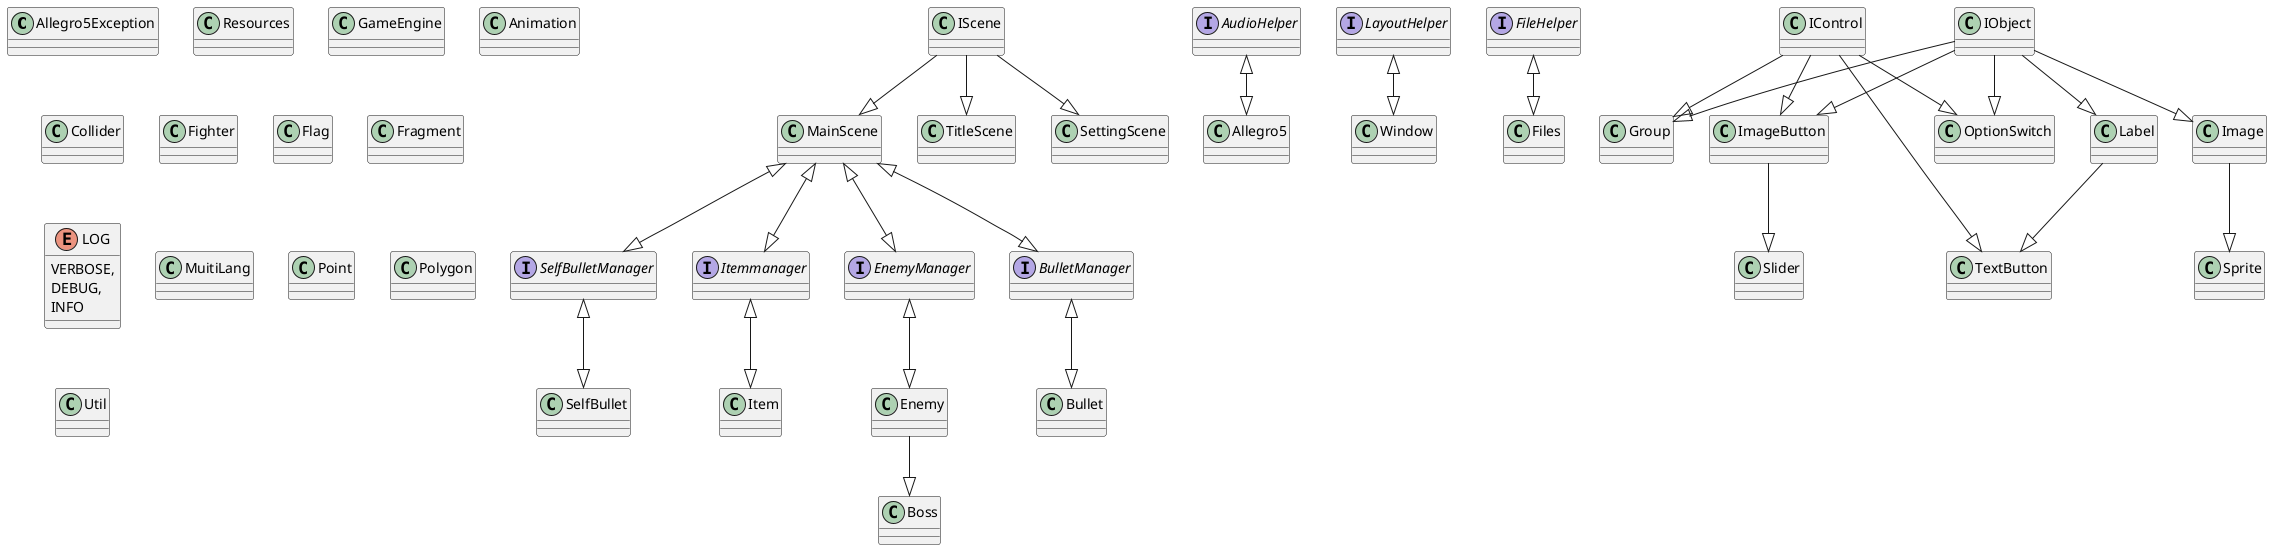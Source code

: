 @startuml
class Allegro5Exception
class Resources
class GameEngine

class IScene
class MainScene
IScene --|> MainScene
class TitleScene
IScene --|> TitleScene
class SettingScene
IScene --|> SettingScene

interface AudioHelper
AudioHelper <|--|> Allegro5

interface LayoutHelper
LayoutHelper <|--|> Window

interface FileHelper
FileHelper <|--|> Files

class IControl
class IObject

interface SelfBulletManager
MainScene <|--|> SelfBulletManager
SelfBulletManager <|--|> SelfBullet

interface Itemmanager
MainScene <|--|> Itemmanager
Itemmanager <|--|> Item

interface EnemyManager
MainScene <|--|> EnemyManager
EnemyManager <|--|> Enemy

interface BulletManager
MainScene <|--|> BulletManager
BulletManager <|--|> Bullet

class Animation

class Boss
Enemy --|> Boss

class Bullet

class Collider
class Enemy

class Fighter

class Flag
class Fragment

class Group
IControl --|> Group
IObject --|> Group

class Image
IObject --|> Image

class ImageButton
IObject --|> ImageButton
IControl --|> ImageButton

class Item

class Label
IObject --|> Label


enum LOG{
   VERBOSE,
   DEBUG,
   INFO
}


class MuitiLang

class OptionSwitch
IObject --|> OptionSwitch
IControl --|> OptionSwitch

class Point
class Polygon

class SelfBullet

class Slider
ImageButton --|> Slider

class Sprite
Image --|> Sprite

class TextButton
Label --|> TextButton
IControl --|> TextButton

class Util

@enduml